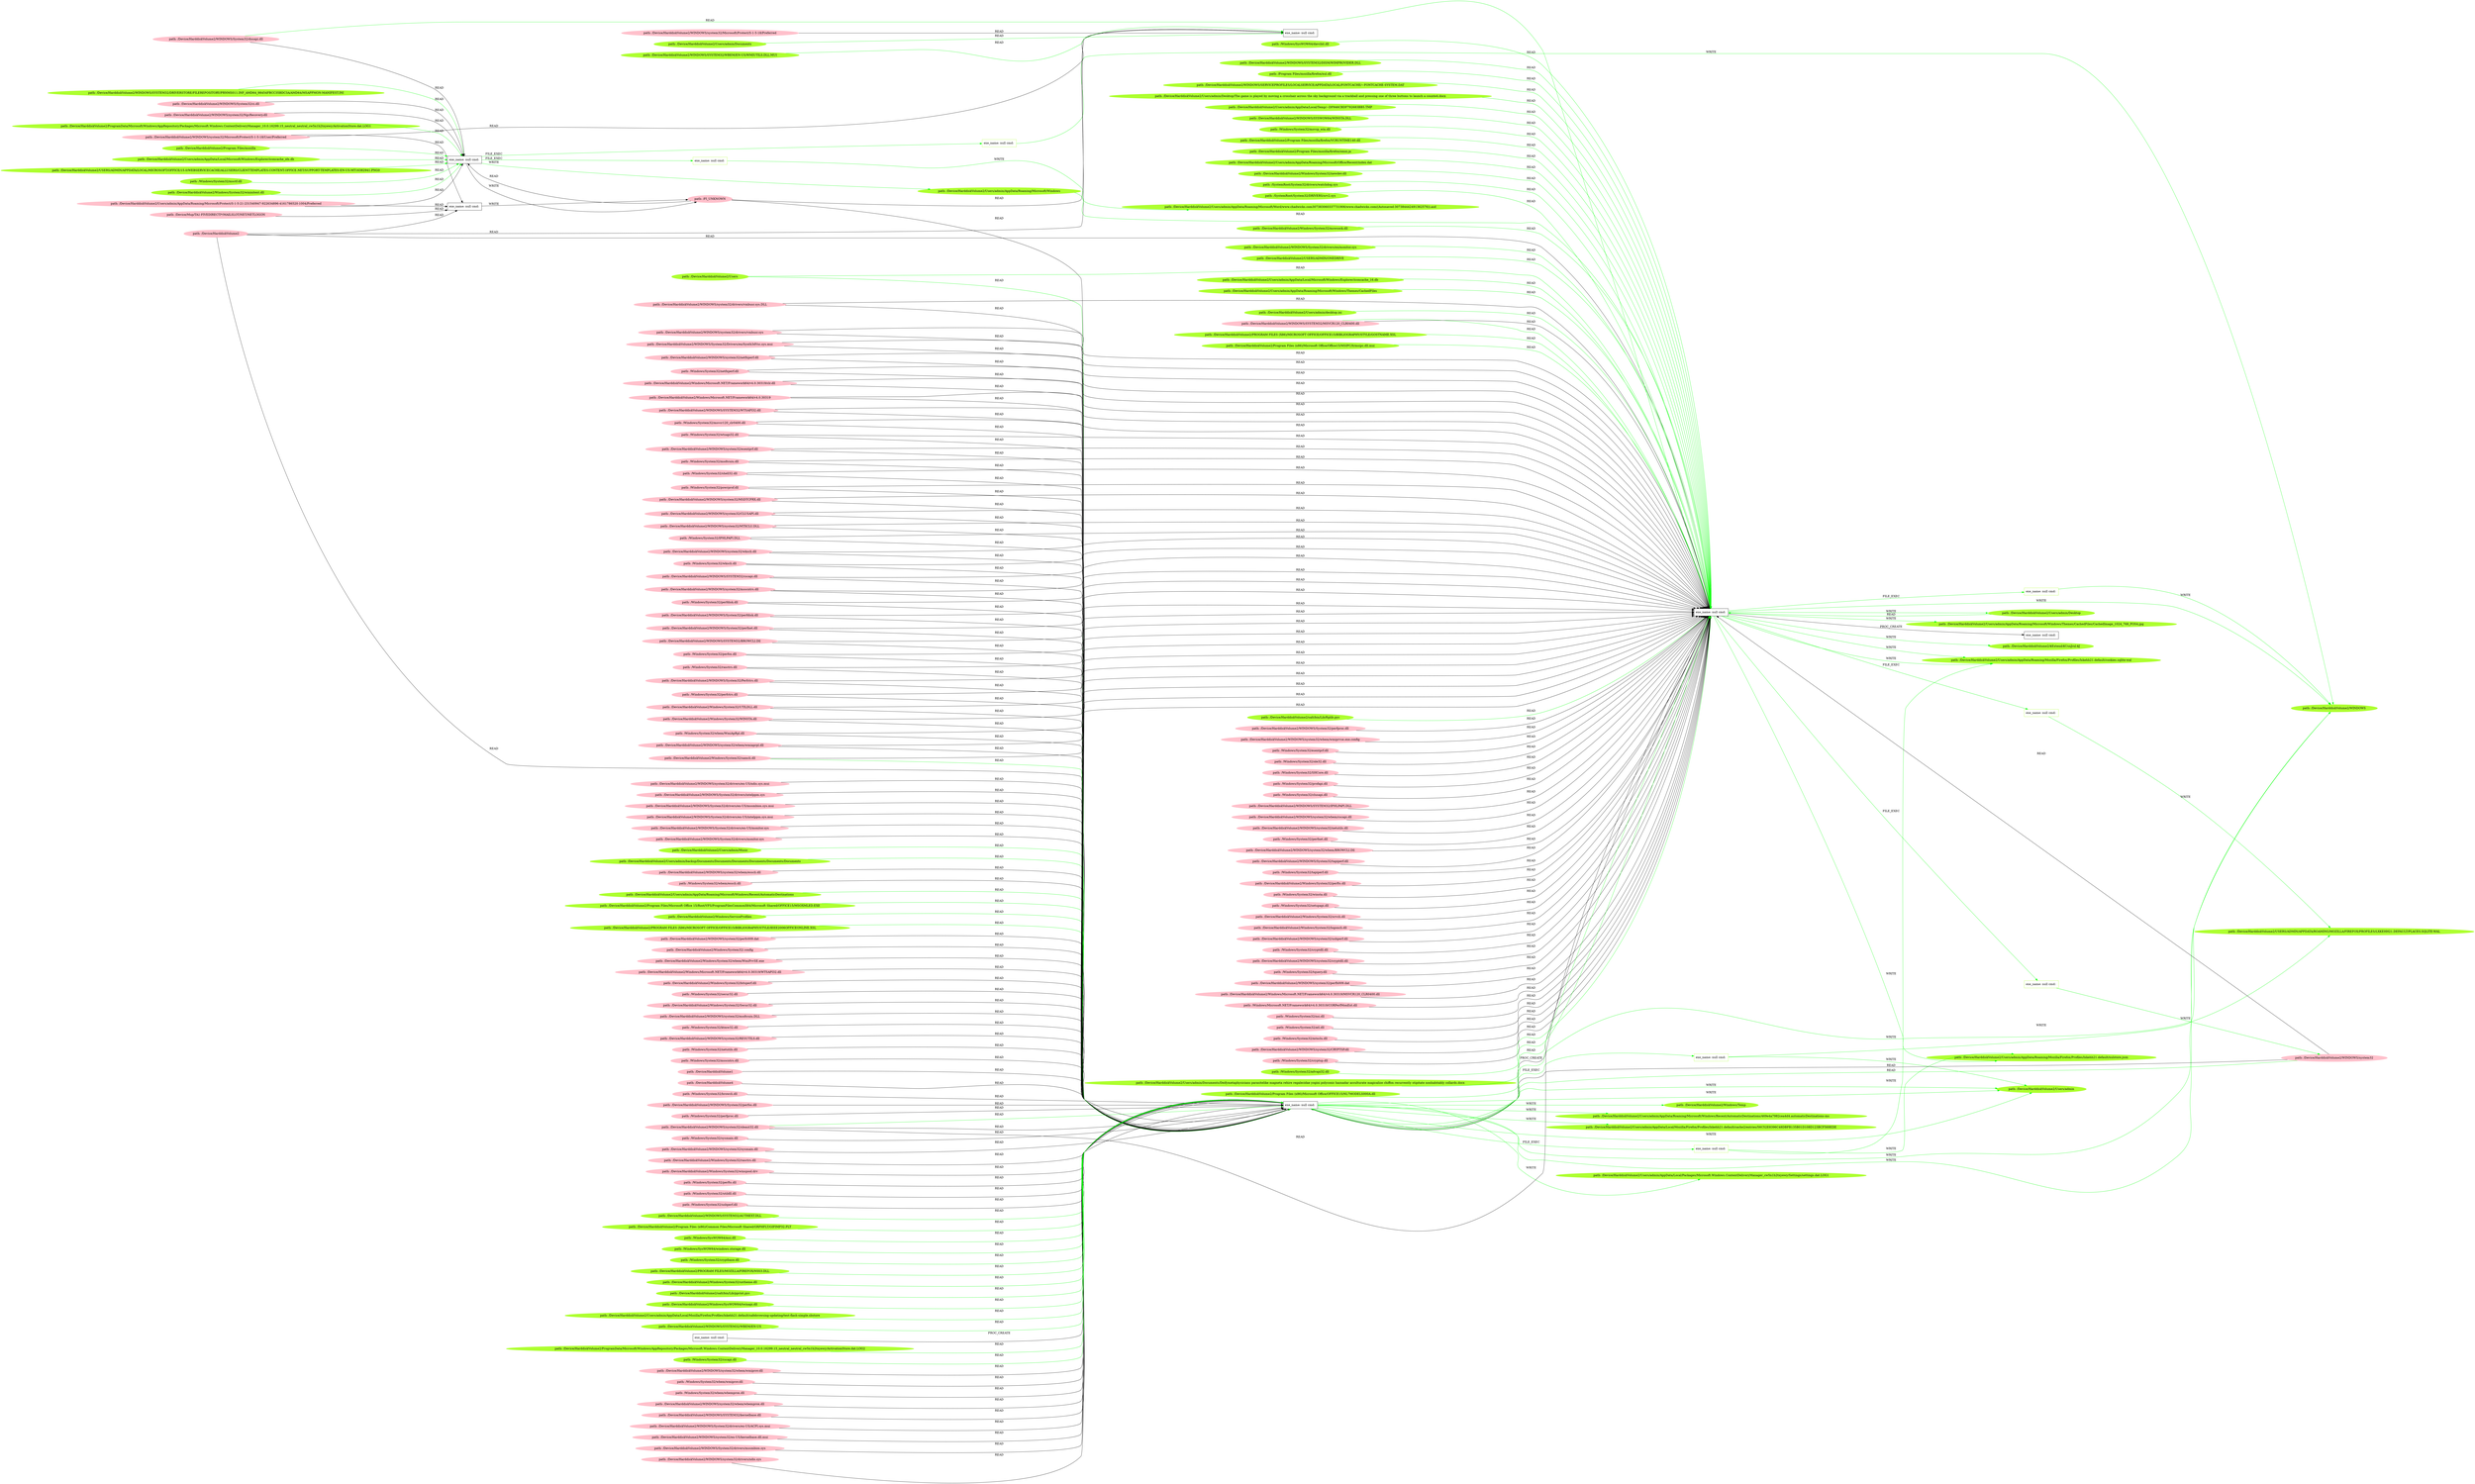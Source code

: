 digraph {
	rankdir=LR
	146 [label="exe_name: null cmd: " color=black shape=box style=solid]
	357 [label="exe_name: null cmd: " color=greenyellow shape=box style=solid]
	146 -> 357 [label=FILE_EXEC color=green]
	146 [label="exe_name: null cmd: " color=black shape=box style=solid]
	365 [label="exe_name: null cmd: " color=greenyellow shape=box style=solid]
	146 -> 365 [label=FILE_EXEC color=green]
	33 [label="exe_name: null cmd: " color=black shape=box style=solid]
	380 [label="exe_name: null cmd: " color=greenyellow shape=box style=solid]
	33 -> 380 [label=FILE_EXEC color=green]
	33 [label="exe_name: null cmd: " color=black shape=box style=solid]
	402 [label="exe_name: null cmd: " color=greenyellow shape=box style=solid]
	33 -> 402 [label=FILE_EXEC color=green]
	0 [label="exe_name: null cmd: " color=black shape=box style=solid]
	425 [label="exe_name: null cmd: " color=greenyellow shape=box style=solid]
	0 -> 425 [label=FILE_EXEC color=green]
	0 [label="exe_name: null cmd: " color=black shape=box style=solid]
	443 [label="exe_name: null cmd: " color=greenyellow shape=box style=solid]
	0 -> 443 [label=FILE_EXEC color=green]
	0 [label="exe_name: null cmd: " color=black shape=box style=solid]
	448 [label="exe_name: null cmd: " color=greenyellow shape=box style=solid]
	0 -> 448 [label=FILE_EXEC color=green]
	203 [label="path: /Device/HarddiskVolume2" color=pink shape=oval style=filled]
	143 [label="exe_name: null cmd: " color=black shape=box style=solid]
	203 -> 143 [label=READ color=black]
	284 [label="path: /Device/HarddiskVolume2/WINDOWS/system32/Microsoft/Protect/S-1-5-18/User/Preferred" color=pink shape=oval style=filled]
	143 [label="exe_name: null cmd: " color=black shape=box style=solid]
	284 -> 143 [label=READ color=black]
	385 [label="path: /Device/HarddiskVolume2/WINDOWS/SYSTEM32/WBEM/EN-US" color=greenyellow shape=oval style=filled]
	33 [label="exe_name: null cmd: " color=black shape=box style=solid]
	385 -> 33 [label=READ color=green]
	33 [label="exe_name: null cmd: " color=black shape=box style=solid]
	390 [label="path: /Device/HarddiskVolume2/Users/admin/AppData/Local/Packages/Microsoft.Windows.ContentDeliveryManager_cw5n1h2txyewy/Settings/settings.dat.LOG1" color=greenyellow shape=oval style=filled]
	33 -> 390 [label=WRITE color=green]
	11 [label="exe_name: null cmd: " color=black shape=box style=solid]
	33 [label="exe_name: null cmd: " color=black shape=box style=solid]
	11 -> 33 [label=PROC_CREATE color=black]
	399 [label="path: /Device/HarddiskVolume2/ProgramData/Microsoft/Windows/AppRepository/Packages/Microsoft.Windows.ContentDeliveryManager_10.0.16299.15_neutral_neutral_cw5n1h2txyewy/ActivationStore.dat.LOG2" color=greenyellow shape=oval style=filled]
	33 [label="exe_name: null cmd: " color=black shape=box style=solid]
	399 -> 33 [label=READ color=green]
	378 [label="path: /Windows/System32/cscapi.dll" color=greenyellow shape=oval style=filled]
	33 [label="exe_name: null cmd: " color=black shape=box style=solid]
	378 -> 33 [label=READ color=green]
	138 [label="path: /Device/HarddiskVolume2/WINDOWS/system32/wbem/wmiprov.dll" color=pink shape=oval style=filled]
	33 [label="exe_name: null cmd: " color=black shape=box style=solid]
	138 -> 33 [label=READ color=black]
	28 [label="path: /Windows/System32/wbem/wmiprov.dll" color=pink shape=oval style=filled]
	33 [label="exe_name: null cmd: " color=black shape=box style=solid]
	28 -> 33 [label=READ color=black]
	88 [label="path: /Windows/System32/wbem/wbemprox.dll" color=pink shape=oval style=filled]
	33 [label="exe_name: null cmd: " color=black shape=box style=solid]
	88 -> 33 [label=READ color=black]
	62 [label="path: /Device/HarddiskVolume2/WINDOWS/system32/wbem/wbemprox.dll" color=pink shape=oval style=filled]
	33 [label="exe_name: null cmd: " color=black shape=box style=solid]
	62 -> 33 [label=READ color=black]
	350 [label="path: /Device/HarddiskVolume2/WINDOWS/SYSTEM32/kernelbase.dll" color=pink shape=oval style=filled]
	33 [label="exe_name: null cmd: " color=black shape=box style=solid]
	350 -> 33 [label=READ color=black]
	96 [label="path: /Device/HarddiskVolume2/WINDOWS/System32/drivers/en-US/ACPI.sys.mui" color=pink shape=oval style=filled]
	33 [label="exe_name: null cmd: " color=black shape=box style=solid]
	96 -> 33 [label=READ color=black]
	29 [label="path: /Device/HarddiskVolume2/WINDOWS/system32/en-US/kernelbase.dll.mui" color=pink shape=oval style=filled]
	33 [label="exe_name: null cmd: " color=black shape=box style=solid]
	29 -> 33 [label=READ color=black]
	99 [label="path: /Device/HarddiskVolume2/WINDOWS/System32/drivers/mssmbios.sys" color=pink shape=oval style=filled]
	33 [label="exe_name: null cmd: " color=black shape=box style=solid]
	99 -> 33 [label=READ color=black]
	14 [label="path: /Device/HarddiskVolume2/WINDOWS/system32/drivers/ndis.sys" color=pink shape=oval style=filled]
	33 [label="exe_name: null cmd: " color=black shape=box style=solid]
	14 -> 33 [label=READ color=black]
	100 [label="path: /Device/HarddiskVolume2/WINDOWS/system32/drivers/en-US/ndis.sys.mui" color=pink shape=oval style=filled]
	33 [label="exe_name: null cmd: " color=black shape=box style=solid]
	100 -> 33 [label=READ color=black]
	94 [label="path: /Device/HarddiskVolume2/WINDOWS/System32/drivers/intelppm.sys" color=pink shape=oval style=filled]
	33 [label="exe_name: null cmd: " color=black shape=box style=solid]
	94 -> 33 [label=READ color=black]
	53 [label="path: /Device/HarddiskVolume2/WINDOWS/System32/drivers/en-US/mssmbios.sys.mui" color=pink shape=oval style=filled]
	33 [label="exe_name: null cmd: " color=black shape=box style=solid]
	53 -> 33 [label=READ color=black]
	70 [label="path: /Device/HarddiskVolume2/WINDOWS/System32/drivers/en-US/intelppm.sys.mui" color=pink shape=oval style=filled]
	33 [label="exe_name: null cmd: " color=black shape=box style=solid]
	70 -> 33 [label=READ color=black]
	32 [label="path: /Device/HarddiskVolume2/WINDOWS/System32/drivers/en-US/monitor.sys" color=pink shape=oval style=filled]
	33 [label="exe_name: null cmd: " color=black shape=box style=solid]
	32 -> 33 [label=READ color=black]
	66 [label="path: /Device/HarddiskVolume2/WINDOWS/System32/drivers/monitor.sys" color=pink shape=oval style=filled]
	33 [label="exe_name: null cmd: " color=black shape=box style=solid]
	66 -> 33 [label=READ color=black]
	418 [label="path: /Device/HarddiskVolume2/WINDOWS/System32/drivers/en/monitor.sys" color=greenyellow shape=oval style=filled]
	0 [label="exe_name: null cmd: " color=black shape=box style=solid]
	418 -> 0 [label=READ color=green]
	421 [label="path: /Device/HarddiskVolume2/Users/admin/Desktop" color=greenyellow shape=oval style=filled]
	0 [label="exe_name: null cmd: " color=black shape=box style=solid]
	421 -> 0 [label=READ color=green]
	398 [label="path: /Device/HarddiskVolume2/Users/admin/Music" color=greenyellow shape=oval style=filled]
	33 [label="exe_name: null cmd: " color=black shape=box style=solid]
	398 -> 33 [label=READ color=green]
	376 [label="path: /Device/HarddiskVolume2/Users/admin/backup/Documents/Documents/Documents/Documents/Documents/Documents" color=greenyellow shape=oval style=filled]
	33 [label="exe_name: null cmd: " color=black shape=box style=solid]
	376 -> 33 [label=READ color=green]
	284 [label="path: /Device/HarddiskVolume2/WINDOWS/system32/Microsoft/Protect/S-1-5-18/User/Preferred" color=pink shape=oval style=filled]
	8 [label="exe_name: null cmd: " color=black shape=box style=solid]
	284 -> 8 [label=READ color=black]
	52 [label="path: /Device/HarddiskVolume2/WINDOWS/system32/Microsoft/Protect/S-1-5-18/Preferred" color=pink shape=oval style=filled]
	8 [label="exe_name: null cmd: " color=black shape=box style=solid]
	52 -> 8 [label=READ color=black]
	142 [label="path: /Device/HarddiskVolume2/WINDOWS/system32/wbem/esscli.dll" color=pink shape=oval style=filled]
	33 [label="exe_name: null cmd: " color=black shape=box style=solid]
	142 -> 33 [label=READ color=black]
	123 [label="path: /Windows/System32/wbem/esscli.dll" color=pink shape=oval style=filled]
	33 [label="exe_name: null cmd: " color=black shape=box style=solid]
	123 -> 33 [label=READ color=black]
	298 [label="path: /Device/HarddiskVolume2/Users/admin/AppData/Roaming/Microsoft/Protect/S-1-5-21-231540947-922634896-4161786520-1004/Preferred" color=pink shape=oval style=filled]
	146 [label="exe_name: null cmd: " color=black shape=box style=solid]
	298 -> 146 [label=READ color=black]
	427 [label="path: /Device/HarddiskVolume2/USERS/ADMIN/ONEDRIVE" color=greenyellow shape=oval style=filled]
	0 [label="exe_name: null cmd: " color=black shape=box style=solid]
	427 -> 0 [label=READ color=green]
	367 [label="path: /Device/HarddiskVolume2/WINDOWS/SYSTEM32/DRIVERSTORE/FILEREPOSITORY/PRNMS011.INF_AMD64_98454FBCC35BDC3A/AMD64/MSAPPMON-MANIFEST.INI" color=greenyellow shape=oval style=filled]
	146 [label="exe_name: null cmd: " color=black shape=box style=solid]
	367 -> 146 [label=READ color=green]
	77 [label="path: /Device/HarddiskVolume2/WINDOWS/System32/ci.dll" color=pink shape=oval style=filled]
	146 [label="exe_name: null cmd: " color=black shape=box style=solid]
	77 -> 146 [label=READ color=black]
	164 [label="path: /Device/HarddiskVolume2/WINDOWS/System32/dnsapi.dll" color=pink shape=oval style=filled]
	146 [label="exe_name: null cmd: " color=black shape=box style=solid]
	164 -> 146 [label=READ color=black]
	81 [label="path: /Device/HarddiskVolume2/WINDOWS/system32/NgcRecovery.dll" color=pink shape=oval style=filled]
	146 [label="exe_name: null cmd: " color=black shape=box style=solid]
	81 -> 146 [label=READ color=black]
	368 [label="path: /Device/HarddiskVolume2/Users/admin/Documents" color=greenyellow shape=oval style=filled]
	8 [label="exe_name: null cmd: " color=black shape=box style=solid]
	368 -> 8 [label=READ color=green]
	146 [label="exe_name: null cmd: " color=black shape=box style=solid]
	325 [label="path: /FI_UNKNOWN" color=pink shape=oval style=filled]
	146 -> 325 [label=WRITE color=black]
	446 [label="path: /Device/HarddiskVolume2/Users/admin/AppData/Local/Microsoft/Windows/Explorer/iconcache_16.db" color=greenyellow shape=oval style=filled]
	0 [label="exe_name: null cmd: " color=black shape=box style=solid]
	446 -> 0 [label=READ color=green]
	325 [label="path: /FI_UNKNOWN" color=pink shape=oval style=filled]
	146 [label="exe_name: null cmd: " color=black shape=box style=solid]
	325 -> 146 [label=READ color=black]
	420 [label="path: /Device/HarddiskVolume2/Users/admin/AppData/Roaming/Microsoft/Windows/Themes/CachedFiles" color=greenyellow shape=oval style=filled]
	0 [label="exe_name: null cmd: " color=black shape=box style=solid]
	420 -> 0 [label=READ color=green]
	356 [label="path: /Device/HarddiskVolume2/ProgramData/Microsoft/Windows/AppRepository/Packages/Microsoft.Windows.ContentDeliveryManager_10.0.16299.15_neutral_neutral_cw5n1h2txyewy/ActivationStore.dat.LOG1" color=greenyellow shape=oval style=filled]
	146 [label="exe_name: null cmd: " color=black shape=box style=solid]
	356 -> 146 [label=READ color=green]
	362 [label="path: /Device/HarddiskVolume2/Program Files/mozilla" color=greenyellow shape=oval style=filled]
	146 [label="exe_name: null cmd: " color=black shape=box style=solid]
	362 -> 146 [label=READ color=green]
	373 [label="path: /Device/HarddiskVolume2/Users" color=greenyellow shape=oval style=filled]
	33 [label="exe_name: null cmd: " color=black shape=box style=solid]
	373 -> 33 [label=READ color=green]
	394 [label="path: /Device/HarddiskVolume2/Users/admin/AppData/Roaming/Microsoft/Windows/Recent/AutomaticDestinations" color=greenyellow shape=oval style=filled]
	33 [label="exe_name: null cmd: " color=black shape=box style=solid]
	394 -> 33 [label=READ color=green]
	0 [label="exe_name: null cmd: " color=black shape=box style=solid]
	452 [label="path: /Device/HarddiskVolume2/Users/admin/AppData/Roaming/Microsoft/Windows/Themes/CachedFiles/CachedImage_1024_768_POS4.jpg" color=greenyellow shape=oval style=filled]
	0 -> 452 [label=WRITE color=green]
	203 [label="path: /Device/HarddiskVolume2" color=pink shape=oval style=filled]
	8 [label="exe_name: null cmd: " color=black shape=box style=solid]
	203 -> 8 [label=READ color=black]
	298 [label="path: /Device/HarddiskVolume2/Users/admin/AppData/Roaming/Microsoft/Protect/S-1-5-21-231540947-922634896-4161786520-1004/Preferred" color=pink shape=oval style=filled]
	143 [label="exe_name: null cmd: " color=black shape=box style=solid]
	298 -> 143 [label=READ color=black]
	369 [label="path: /Device/HarddiskVolume2/WINDOWS/SYSTEM32/WBEM/EN-US/WMIUTILS.DLL.MUI" color=greenyellow shape=oval style=filled]
	8 [label="exe_name: null cmd: " color=black shape=box style=solid]
	369 -> 8 [label=READ color=green]
	359 [label="path: /Device/HarddiskVolume2/Users/admin/AppData/Roaming/Microsoft/Windows" color=greenyellow shape=oval style=filled]
	0 [label="exe_name: null cmd: " color=black shape=box style=solid]
	359 -> 0 [label=READ color=green]
	364 [label="path: /Device/HarddiskVolume2/Users/admin/AppData/Local/Microsoft/Windows/Explorer/iconcache_idx.db" color=greenyellow shape=oval style=filled]
	146 [label="exe_name: null cmd: " color=black shape=box style=solid]
	364 -> 146 [label=READ color=green]
	325 [label="path: /FI_UNKNOWN" color=pink shape=oval style=filled]
	8 [label="exe_name: null cmd: " color=black shape=box style=solid]
	325 -> 8 [label=READ color=black]
	374 [label="path: /Device/HarddiskVolume2/Program Files/Microsoft Office 15/Root/VFS/ProgramFilesCommonX64/Microsoft Shared/OFFICE15/MSOXMLED.EXE" color=greenyellow shape=oval style=filled]
	33 [label="exe_name: null cmd: " color=black shape=box style=solid]
	374 -> 33 [label=READ color=green]
	445 [label="path: /Device/HarddiskVolume2/Users/admin/desktop.ini" color=greenyellow shape=oval style=filled]
	0 [label="exe_name: null cmd: " color=black shape=box style=solid]
	445 -> 0 [label=READ color=green]
	164 [label="path: /Device/HarddiskVolume2/WINDOWS/System32/dnsapi.dll" color=pink shape=oval style=filled]
	0 [label="exe_name: null cmd: " color=black shape=box style=solid]
	164 -> 0 [label=READ color=green]
	348 [label="path: /Device/HarddiskVolume2/WINDOWS/SYSTEM32/MSVCR120_CLR0400.dll" color=pink shape=oval style=filled]
	0 [label="exe_name: null cmd: " color=black shape=box style=solid]
	348 -> 0 [label=READ color=green]
	373 [label="path: /Device/HarddiskVolume2/Users" color=greenyellow shape=oval style=filled]
	0 [label="exe_name: null cmd: " color=black shape=box style=solid]
	373 -> 0 [label=READ color=green]
	397 [label="path: /Device/HarddiskVolume2/Windows/ServiceProfiles" color=greenyellow shape=oval style=filled]
	33 [label="exe_name: null cmd: " color=black shape=box style=solid]
	397 -> 33 [label=READ color=green]
	372 [label="path: /Device/HarddiskVolume2/PROGRAM FILES (X86)/MICROSOFT OFFICE/OFFICE15/BIBLIOGRAPHY/STYLE/IEEE2006OFFICEONLINE.XSL" color=greenyellow shape=oval style=filled]
	33 [label="exe_name: null cmd: " color=black shape=box style=solid]
	372 -> 33 [label=READ color=green]
	422 [label="path: /Device/HarddiskVolume2/PROGRAM FILES (X86)/MICROSOFT OFFICE/OFFICE15/BIBLIOGRAPHY/STYLE/GOSTNAME.XSL" color=greenyellow shape=oval style=filled]
	0 [label="exe_name: null cmd: " color=black shape=box style=solid]
	422 -> 0 [label=READ color=green]
	360 [label="path: /Device/HarddiskVolume2/USERS/ADMIN/APPDATA/LOCAL/MICROSOFT/OFFICE/15.0/WEBSERVICECACHE/ALLUSERS/CLIENTTEMPLATES.CONTENT.OFFICE.NET/SUPPORT-TEMPLATES-EN-US-MT16382941.PNG0" color=greenyellow shape=oval style=filled]
	146 [label="exe_name: null cmd: " color=black shape=box style=solid]
	360 -> 146 [label=READ color=green]
	143 [label="exe_name: null cmd: " color=black shape=box style=solid]
	325 [label="path: /FI_UNKNOWN" color=pink shape=oval style=filled]
	143 -> 325 [label=WRITE color=black]
	292 [label="path: /Device/Mup/TA1-FIVEDIRECTI*/MAILSLOT/NET/NETLOGON" color=pink shape=oval style=filled]
	143 [label="exe_name: null cmd: " color=black shape=box style=solid]
	292 -> 143 [label=READ color=black]
	417 [label="path: /Device/HarddiskVolume2/Program Files (x86)/Microsoft Office/Office15/MSIPC/lt/msipc.dll.mui" color=greenyellow shape=oval style=filled]
	0 [label="exe_name: null cmd: " color=black shape=box style=solid]
	417 -> 0 [label=READ color=green]
	258 [label="path: /Device/HarddiskVolume2/WINDOWS/system32/drivers/vmbusr.sys.DLL" color=pink shape=oval style=filled]
	33 [label="exe_name: null cmd: " color=black shape=box style=solid]
	258 -> 33 [label=READ color=black]
	280 [label="path: /Device/HarddiskVolume2/WINDOWS/system32/drivers/vmbusr.sys" color=pink shape=oval style=filled]
	33 [label="exe_name: null cmd: " color=black shape=box style=solid]
	280 -> 33 [label=READ color=black]
	256 [label="path: /Device/HarddiskVolume2/WINDOWS/system32" color=pink shape=oval style=filled]
	33 [label="exe_name: null cmd: " color=black shape=box style=solid]
	256 -> 33 [label=READ color=black]
	248 [label="path: /Device/HarddiskVolume2/WINDOWS/system32/perfc009.dat" color=pink shape=oval style=filled]
	33 [label="exe_name: null cmd: " color=black shape=box style=solid]
	248 -> 33 [label=READ color=black]
	316 [label="path: /Device/HarddiskVolume2/WINDOWS/System32/Drivers/en/Synth3dVsc.sys.mui" color=pink shape=oval style=filled]
	33 [label="exe_name: null cmd: " color=black shape=box style=solid]
	316 -> 33 [label=READ color=black]
	226 [label="path: /Device/HarddiskVolume2/WINDOWS/system32/netfxperf.dll" color=pink shape=oval style=filled]
	33 [label="exe_name: null cmd: " color=black shape=box style=solid]
	226 -> 33 [label=READ color=black]
	318 [label="path: /Device/HarddiskVolume2/Windows/System32/.config" color=pink shape=oval style=filled]
	33 [label="exe_name: null cmd: " color=black shape=box style=solid]
	318 -> 33 [label=READ color=black]
	351 [label="path: /Windows/System32/netfxperf.dll" color=pink shape=oval style=filled]
	33 [label="exe_name: null cmd: " color=black shape=box style=solid]
	351 -> 33 [label=READ color=black]
	314 [label="path: /Device/HarddiskVolume2/Windows/Microsoft.NET/Framework64/v4.0.30319/clr.dll" color=pink shape=oval style=filled]
	33 [label="exe_name: null cmd: " color=black shape=box style=solid]
	314 -> 33 [label=READ color=black]
	172 [label="path: /Device/HarddiskVolume2/Windows/System32/wbem/WmiPrvSE.exe" color=pink shape=oval style=filled]
	33 [label="exe_name: null cmd: " color=black shape=box style=solid]
	172 -> 33 [label=READ color=black]
	208 [label="path: /Device/HarddiskVolume2/Windows/Microsoft.NET/Framework64/v4.0.30319" color=pink shape=oval style=filled]
	33 [label="exe_name: null cmd: " color=black shape=box style=solid]
	208 -> 33 [label=READ color=black]
	214 [label="path: /Device/HarddiskVolume2/WINDOWS/SYSTEM32/WTSAPI32.dll" color=pink shape=oval style=filled]
	33 [label="exe_name: null cmd: " color=black shape=box style=solid]
	214 -> 33 [label=READ color=black]
	263 [label="path: /Device/HarddiskVolume2/Windows/Microsoft.NET/Framework64/v4.0.30319/WTSAPI32.dll" color=pink shape=oval style=filled]
	33 [label="exe_name: null cmd: " color=black shape=box style=solid]
	263 -> 33 [label=READ color=black]
	287 [label="path: /Windows/System32/msvcr120_clr0400.dll" color=pink shape=oval style=filled]
	33 [label="exe_name: null cmd: " color=black shape=box style=solid]
	287 -> 33 [label=READ color=black]
	333 [label="path: /Windows/System32/wtsapi32.dll" color=pink shape=oval style=filled]
	33 [label="exe_name: null cmd: " color=black shape=box style=solid]
	333 -> 33 [label=READ color=black]
	289 [label="path: /Device/HarddiskVolume2/Windows/System32/bitsperf.dll" color=pink shape=oval style=filled]
	33 [label="exe_name: null cmd: " color=black shape=box style=solid]
	289 -> 33 [label=READ color=black]
	310 [label="path: /Device/HarddiskVolume2/WINDOWS/system32/esentprf.dll" color=pink shape=oval style=filled]
	33 [label="exe_name: null cmd: " color=black shape=box style=solid]
	310 -> 33 [label=READ color=black]
	243 [label="path: /Windows/System32/secur32.dll" color=pink shape=oval style=filled]
	33 [label="exe_name: null cmd: " color=black shape=box style=solid]
	243 -> 33 [label=READ color=black]
	253 [label="path: /Device/HarddiskVolume2/Windows/System32/Secur32.dll" color=pink shape=oval style=filled]
	33 [label="exe_name: null cmd: " color=black shape=box style=solid]
	253 -> 33 [label=READ color=black]
	175 [label="path: /Device/HarddiskVolume2/WINDOWS/system32/msdtcuiu.DLL" color=pink shape=oval style=filled]
	33 [label="exe_name: null cmd: " color=black shape=box style=solid]
	175 -> 33 [label=READ color=black]
	272 [label="path: /Windows/System32/msdtcuiu.dll" color=pink shape=oval style=filled]
	33 [label="exe_name: null cmd: " color=black shape=box style=solid]
	272 -> 33 [label=READ color=black]
	306 [label="path: /Windows/System32/shell32.dll" color=pink shape=oval style=filled]
	33 [label="exe_name: null cmd: " color=black shape=box style=solid]
	306 -> 33 [label=READ color=black]
	218 [label="path: /Windows/System32/powrprof.dll" color=pink shape=oval style=filled]
	33 [label="exe_name: null cmd: " color=black shape=box style=solid]
	218 -> 33 [label=READ color=black]
	220 [label="path: /Device/HarddiskVolume2/WINDOWS/system32/MSDTCPRX.dll" color=pink shape=oval style=filled]
	33 [label="exe_name: null cmd: " color=black shape=box style=solid]
	220 -> 33 [label=READ color=black]
	312 [label="path: /Device/HarddiskVolume2/WINDOWS/system32/CLUSAPI.dll" color=pink shape=oval style=filled]
	33 [label="exe_name: null cmd: " color=black shape=box style=solid]
	312 -> 33 [label=READ color=black]
	343 [label="path: /Device/HarddiskVolume2/WINDOWS/system32/MTXCLU.DLL" color=pink shape=oval style=filled]
	33 [label="exe_name: null cmd: " color=black shape=box style=solid]
	343 -> 33 [label=READ color=black]
	6 [label="path: /Windows/System32/ktmw32.dll" color=pink shape=oval style=filled]
	33 [label="exe_name: null cmd: " color=black shape=box style=solid]
	6 -> 33 [label=READ color=black]
	279 [label="path: /Device/HarddiskVolume2/WINDOWS/system32/RESUTILS.dll" color=pink shape=oval style=filled]
	33 [label="exe_name: null cmd: " color=black shape=box style=solid]
	279 -> 33 [label=READ color=black]
	173 [label="path: /Windows/System32/IPHLPAPI.DLL" color=pink shape=oval style=filled]
	33 [label="exe_name: null cmd: " color=black shape=box style=solid]
	173 -> 33 [label=READ color=black]
	177 [label="path: /Device/HarddiskVolume2/WINDOWS/system32/oleaut32.dll" color=pink shape=oval style=filled]
	33 [label="exe_name: null cmd: " color=black shape=box style=solid]
	177 -> 33 [label=READ color=black]
	154 [label="path: /Device/HarddiskVolume2/WINDOWS/system32/wkscli.dll" color=pink shape=oval style=filled]
	33 [label="exe_name: null cmd: " color=black shape=box style=solid]
	154 -> 33 [label=READ color=black]
	166 [label="path: /Windows/System32/wkscli.dll" color=pink shape=oval style=filled]
	33 [label="exe_name: null cmd: " color=black shape=box style=solid]
	166 -> 33 [label=READ color=black]
	212 [label="path: /Device/HarddiskVolume2/WINDOWS/SYSTEM32/cscapi.dll" color=pink shape=oval style=filled]
	33 [label="exe_name: null cmd: " color=black shape=box style=solid]
	212 -> 33 [label=READ color=black]
	346 [label="path: /Windows/System32/netutils.dll" color=pink shape=oval style=filled]
	33 [label="exe_name: null cmd: " color=black shape=box style=solid]
	346 -> 33 [label=READ color=black]
	193 [label="path: /Device/HarddiskVolume2/WINDOWS/system32/msscntrs.dll" color=pink shape=oval style=filled]
	33 [label="exe_name: null cmd: " color=black shape=box style=solid]
	193 -> 33 [label=READ color=black]
	224 [label="path: /Windows/System32/msscntrs.dll" color=pink shape=oval style=filled]
	33 [label="exe_name: null cmd: " color=black shape=box style=solid]
	224 -> 33 [label=READ color=black]
	228 [label="path: /Windows/System32/perfdisk.dll" color=pink shape=oval style=filled]
	33 [label="exe_name: null cmd: " color=black shape=box style=solid]
	228 -> 33 [label=READ color=black]
	260 [label="path: /Device/HarddiskVolume2/WINDOWS/System32/perfdisk.dll" color=pink shape=oval style=filled]
	33 [label="exe_name: null cmd: " color=black shape=box style=solid]
	260 -> 33 [label=READ color=black]
	268 [label="path: /Device/HarddiskVolume1" color=pink shape=oval style=filled]
	33 [label="exe_name: null cmd: " color=black shape=box style=solid]
	268 -> 33 [label=READ color=black]
	203 [label="path: /Device/HarddiskVolume2" color=pink shape=oval style=filled]
	33 [label="exe_name: null cmd: " color=black shape=box style=solid]
	203 -> 33 [label=READ color=black]
	222 [label="path: /Device/HarddiskVolume4" color=pink shape=oval style=filled]
	33 [label="exe_name: null cmd: " color=black shape=box style=solid]
	222 -> 33 [label=READ color=black]
	236 [label="path: /Device/HarddiskVolume2/WINDOWS/System32/perfnet.dll" color=pink shape=oval style=filled]
	33 [label="exe_name: null cmd: " color=black shape=box style=solid]
	236 -> 33 [label=READ color=black]
	183 [label="path: /Device/HarddiskVolume2/WINDOWS/SYSTEM32/BROWCLI.Dll" color=pink shape=oval style=filled]
	33 [label="exe_name: null cmd: " color=black shape=box style=solid]
	183 -> 33 [label=READ color=black]
	198 [label="path: /Windows/System32/browcli.dll" color=pink shape=oval style=filled]
	33 [label="exe_name: null cmd: " color=black shape=box style=solid]
	198 -> 33 [label=READ color=black]
	325 [label="path: /FI_UNKNOWN" color=pink shape=oval style=filled]
	33 [label="exe_name: null cmd: " color=black shape=box style=solid]
	325 -> 33 [label=READ color=black]
	305 [label="path: /Device/HarddiskVolume2/WINDOWS/System32/perfos.dll" color=pink shape=oval style=filled]
	33 [label="exe_name: null cmd: " color=black shape=box style=solid]
	305 -> 33 [label=READ color=black]
	322 [label="path: /Windows/System32/perfos.dll" color=pink shape=oval style=filled]
	33 [label="exe_name: null cmd: " color=black shape=box style=solid]
	322 -> 33 [label=READ color=black]
	186 [label="path: /Windows/System32/perfproc.dll" color=pink shape=oval style=filled]
	33 [label="exe_name: null cmd: " color=black shape=box style=solid]
	186 -> 33 [label=READ color=black]
	157 [label="path: /Windows/System32/sysmain.dll" color=pink shape=oval style=filled]
	33 [label="exe_name: null cmd: " color=black shape=box style=solid]
	157 -> 33 [label=READ color=black]
	296 [label="path: /Device/HarddiskVolume2/WINDOWS/system32/sysmain.dll" color=pink shape=oval style=filled]
	33 [label="exe_name: null cmd: " color=black shape=box style=solid]
	296 -> 33 [label=READ color=black]
	266 [label="path: /Windows/System32/rasctrs.dll" color=pink shape=oval style=filled]
	33 [label="exe_name: null cmd: " color=black shape=box style=solid]
	266 -> 33 [label=READ color=black]
	321 [label="path: /Device/HarddiskVolume2/Windows/System32/rasctrs.dll" color=pink shape=oval style=filled]
	33 [label="exe_name: null cmd: " color=black shape=box style=solid]
	321 -> 33 [label=READ color=black]
	244 [label="path: /Device/HarddiskVolume2/Windows/System32/winspool.drv" color=pink shape=oval style=filled]
	33 [label="exe_name: null cmd: " color=black shape=box style=solid]
	244 -> 33 [label=READ color=black]
	162 [label="path: /Device/HarddiskVolume2/WINDOWS/System32/Perfctrs.dll" color=pink shape=oval style=filled]
	33 [label="exe_name: null cmd: " color=black shape=box style=solid]
	162 -> 33 [label=READ color=black]
	195 [label="path: /Windows/System32/perfctrs.dll" color=pink shape=oval style=filled]
	33 [label="exe_name: null cmd: " color=black shape=box style=solid]
	195 -> 33 [label=READ color=black]
	180 [label="path: /Windows/System32/perfts.dll" color=pink shape=oval style=filled]
	33 [label="exe_name: null cmd: " color=black shape=box style=solid]
	180 -> 33 [label=READ color=black]
	189 [label="path: /Windows/System32/utildll.dll" color=pink shape=oval style=filled]
	33 [label="exe_name: null cmd: " color=black shape=box style=solid]
	189 -> 33 [label=READ color=black]
	232 [label="path: /Device/HarddiskVolume2/Windows/System32/UTILDLL.dll" color=pink shape=oval style=filled]
	33 [label="exe_name: null cmd: " color=black shape=box style=solid]
	232 -> 33 [label=READ color=black]
	158 [label="path: /Device/HarddiskVolume2/Windows/System32/WINSTA.dll" color=pink shape=oval style=filled]
	33 [label="exe_name: null cmd: " color=black shape=box style=solid]
	158 -> 33 [label=READ color=black]
	230 [label="path: /Windows/System32/usbperf.dll" color=pink shape=oval style=filled]
	33 [label="exe_name: null cmd: " color=black shape=box style=solid]
	230 -> 33 [label=READ color=black]
	151 [label="path: /Windows/System32/wbem/WmiApRpl.dll" color=pink shape=oval style=filled]
	33 [label="exe_name: null cmd: " color=black shape=box style=solid]
	151 -> 33 [label=READ color=black]
	216 [label="path: /Device/HarddiskVolume2/WINDOWS/system32/wbem/wmiaprpl.dll" color=pink shape=oval style=filled]
	33 [label="exe_name: null cmd: " color=black shape=box style=solid]
	216 -> 33 [label=READ color=black]
	33 [label="exe_name: null cmd: " color=black shape=box style=solid]
	0 [label="exe_name: null cmd: " color=black shape=box style=solid]
	33 -> 0 [label=PROC_CREATE color=black]
	416 [label="path: /Device/HarddiskVolume2/salt/bin/Lib/ftplib.pyc" color=greenyellow shape=oval style=filled]
	0 [label="exe_name: null cmd: " color=black shape=box style=solid]
	416 -> 0 [label=READ color=green]
	309 [label="path: /Device/HarddiskVolume2/WINDOWS/System32/perfproc.dll" color=pink shape=oval style=filled]
	0 [label="exe_name: null cmd: " color=black shape=box style=solid]
	309 -> 0 [label=READ color=black]
	226 [label="path: /Device/HarddiskVolume2/WINDOWS/system32/netfxperf.dll" color=pink shape=oval style=filled]
	0 [label="exe_name: null cmd: " color=black shape=box style=solid]
	226 -> 0 [label=READ color=black]
	351 [label="path: /Windows/System32/netfxperf.dll" color=pink shape=oval style=filled]
	0 [label="exe_name: null cmd: " color=black shape=box style=solid]
	351 -> 0 [label=READ color=black]
	314 [label="path: /Device/HarddiskVolume2/Windows/Microsoft.NET/Framework64/v4.0.30319/clr.dll" color=pink shape=oval style=filled]
	0 [label="exe_name: null cmd: " color=black shape=box style=solid]
	314 -> 0 [label=READ color=black]
	341 [label="path: /Device/HarddiskVolume2/WINDOWS/system32/wbem/wmiprvse.exe.config" color=pink shape=oval style=filled]
	0 [label="exe_name: null cmd: " color=black shape=box style=solid]
	341 -> 0 [label=READ color=black]
	208 [label="path: /Device/HarddiskVolume2/Windows/Microsoft.NET/Framework64/v4.0.30319" color=pink shape=oval style=filled]
	0 [label="exe_name: null cmd: " color=black shape=box style=solid]
	208 -> 0 [label=READ color=black]
	303 [label="path: /Windows/System32/esentprf.dll" color=pink shape=oval style=filled]
	0 [label="exe_name: null cmd: " color=black shape=box style=solid]
	303 -> 0 [label=READ color=black]
	310 [label="path: /Device/HarddiskVolume2/WINDOWS/system32/esentprf.dll" color=pink shape=oval style=filled]
	0 [label="exe_name: null cmd: " color=black shape=box style=solid]
	310 -> 0 [label=READ color=black]
	272 [label="path: /Windows/System32/msdtcuiu.dll" color=pink shape=oval style=filled]
	0 [label="exe_name: null cmd: " color=black shape=box style=solid]
	272 -> 0 [label=READ color=black]
	169 [label="path: /Windows/System32/ole32.dll" color=pink shape=oval style=filled]
	0 [label="exe_name: null cmd: " color=black shape=box style=solid]
	169 -> 0 [label=READ color=black]
	306 [label="path: /Windows/System32/shell32.dll" color=pink shape=oval style=filled]
	0 [label="exe_name: null cmd: " color=black shape=box style=solid]
	306 -> 0 [label=READ color=black]
	218 [label="path: /Windows/System32/powrprof.dll" color=pink shape=oval style=filled]
	0 [label="exe_name: null cmd: " color=black shape=box style=solid]
	218 -> 0 [label=READ color=black]
	339 [label="path: /Windows/System32/SHCore.dll" color=pink shape=oval style=filled]
	0 [label="exe_name: null cmd: " color=black shape=box style=solid]
	339 -> 0 [label=READ color=black]
	220 [label="path: /Device/HarddiskVolume2/WINDOWS/system32/MSDTCPRX.dll" color=pink shape=oval style=filled]
	0 [label="exe_name: null cmd: " color=black shape=box style=solid]
	220 -> 0 [label=READ color=black]
	239 [label="path: /Windows/System32/profapi.dll" color=pink shape=oval style=filled]
	0 [label="exe_name: null cmd: " color=black shape=box style=solid]
	239 -> 0 [label=READ color=black]
	188 [label="path: /Windows/System32/clusapi.dll" color=pink shape=oval style=filled]
	0 [label="exe_name: null cmd: " color=black shape=box style=solid]
	188 -> 0 [label=READ color=black]
	312 [label="path: /Device/HarddiskVolume2/WINDOWS/system32/CLUSAPI.dll" color=pink shape=oval style=filled]
	0 [label="exe_name: null cmd: " color=black shape=box style=solid]
	312 -> 0 [label=READ color=black]
	335 [label="path: /Device/HarddiskVolume2/WINDOWS/SYSTEM32/IPHLPAPI.DLL" color=pink shape=oval style=filled]
	0 [label="exe_name: null cmd: " color=black shape=box style=solid]
	335 -> 0 [label=READ color=black]
	173 [label="path: /Windows/System32/IPHLPAPI.DLL" color=pink shape=oval style=filled]
	0 [label="exe_name: null cmd: " color=black shape=box style=solid]
	173 -> 0 [label=READ color=black]
	177 [label="path: /Device/HarddiskVolume2/WINDOWS/system32/oleaut32.dll" color=pink shape=oval style=filled]
	0 [label="exe_name: null cmd: " color=black shape=box style=solid]
	177 -> 0 [label=READ color=black]
	154 [label="path: /Device/HarddiskVolume2/WINDOWS/system32/wkscli.dll" color=pink shape=oval style=filled]
	0 [label="exe_name: null cmd: " color=black shape=box style=solid]
	154 -> 0 [label=READ color=black]
	166 [label="path: /Windows/System32/wkscli.dll" color=pink shape=oval style=filled]
	0 [label="exe_name: null cmd: " color=black shape=box style=solid]
	166 -> 0 [label=READ color=black]
	212 [label="path: /Device/HarddiskVolume2/WINDOWS/SYSTEM32/cscapi.dll" color=pink shape=oval style=filled]
	0 [label="exe_name: null cmd: " color=black shape=box style=solid]
	212 -> 0 [label=READ color=black]
	274 [label="path: /Device/HarddiskVolume2/WINDOWS/system32/wbem/cscapi.dll" color=pink shape=oval style=filled]
	0 [label="exe_name: null cmd: " color=black shape=box style=solid]
	274 -> 0 [label=READ color=black]
	201 [label="path: /Device/HarddiskVolume2/WINDOWS/system32/netutils.dll" color=pink shape=oval style=filled]
	0 [label="exe_name: null cmd: " color=black shape=box style=solid]
	201 -> 0 [label=READ color=black]
	193 [label="path: /Device/HarddiskVolume2/WINDOWS/system32/msscntrs.dll" color=pink shape=oval style=filled]
	0 [label="exe_name: null cmd: " color=black shape=box style=solid]
	193 -> 0 [label=READ color=black]
	228 [label="path: /Windows/System32/perfdisk.dll" color=pink shape=oval style=filled]
	0 [label="exe_name: null cmd: " color=black shape=box style=solid]
	228 -> 0 [label=READ color=black]
	260 [label="path: /Device/HarddiskVolume2/WINDOWS/System32/perfdisk.dll" color=pink shape=oval style=filled]
	0 [label="exe_name: null cmd: " color=black shape=box style=solid]
	260 -> 0 [label=READ color=black]
	203 [label="path: /Device/HarddiskVolume2" color=pink shape=oval style=filled]
	0 [label="exe_name: null cmd: " color=black shape=box style=solid]
	203 -> 0 [label=READ color=black]
	236 [label="path: /Device/HarddiskVolume2/WINDOWS/System32/perfnet.dll" color=pink shape=oval style=filled]
	0 [label="exe_name: null cmd: " color=black shape=box style=solid]
	236 -> 0 [label=READ color=black]
	276 [label="path: /Windows/System32/perfnet.dll" color=pink shape=oval style=filled]
	0 [label="exe_name: null cmd: " color=black shape=box style=solid]
	276 -> 0 [label=READ color=black]
	183 [label="path: /Device/HarddiskVolume2/WINDOWS/SYSTEM32/BROWCLI.Dll" color=pink shape=oval style=filled]
	0 [label="exe_name: null cmd: " color=black shape=box style=solid]
	183 -> 0 [label=READ color=black]
	337 [label="path: /Device/HarddiskVolume2/WINDOWS/system32/wbem/BROWCLI.Dll" color=pink shape=oval style=filled]
	0 [label="exe_name: null cmd: " color=black shape=box style=solid]
	337 -> 0 [label=READ color=black]
	322 [label="path: /Windows/System32/perfos.dll" color=pink shape=oval style=filled]
	0 [label="exe_name: null cmd: " color=black shape=box style=solid]
	322 -> 0 [label=READ color=black]
	266 [label="path: /Windows/System32/rasctrs.dll" color=pink shape=oval style=filled]
	0 [label="exe_name: null cmd: " color=black shape=box style=solid]
	266 -> 0 [label=READ color=black]
	255 [label="path: /Device/HarddiskVolume2/WINDOWS/System32/tapiperf.dll" color=pink shape=oval style=filled]
	0 [label="exe_name: null cmd: " color=black shape=box style=solid]
	255 -> 0 [label=READ color=black]
	63 [label="path: /Windows/System32/tapiperf.dll" color=pink shape=oval style=filled]
	0 [label="exe_name: null cmd: " color=black shape=box style=solid]
	63 -> 0 [label=READ color=black]
	162 [label="path: /Device/HarddiskVolume2/WINDOWS/System32/Perfctrs.dll" color=pink shape=oval style=filled]
	0 [label="exe_name: null cmd: " color=black shape=box style=solid]
	162 -> 0 [label=READ color=black]
	195 [label="path: /Windows/System32/perfctrs.dll" color=pink shape=oval style=filled]
	0 [label="exe_name: null cmd: " color=black shape=box style=solid]
	195 -> 0 [label=READ color=black]
	158 [label="path: /Device/HarddiskVolume2/Windows/System32/WINSTA.dll" color=pink shape=oval style=filled]
	0 [label="exe_name: null cmd: " color=black shape=box style=solid]
	158 -> 0 [label=READ color=black]
	331 [label="path: /Device/HarddiskVolume2/Windows/System32/perfts.dll" color=pink shape=oval style=filled]
	0 [label="exe_name: null cmd: " color=black shape=box style=solid]
	331 -> 0 [label=READ color=black]
	24 [label="path: /Windows/System32/winsta.dll" color=pink shape=oval style=filled]
	0 [label="exe_name: null cmd: " color=black shape=box style=solid]
	24 -> 0 [label=READ color=black]
	232 [label="path: /Device/HarddiskVolume2/Windows/System32/UTILDLL.dll" color=pink shape=oval style=filled]
	0 [label="exe_name: null cmd: " color=black shape=box style=solid]
	232 -> 0 [label=READ color=black]
	265 [label="path: /Windows/System32/setupapi.dll" color=pink shape=oval style=filled]
	0 [label="exe_name: null cmd: " color=black shape=box style=solid]
	265 -> 0 [label=READ color=black]
	125 [label="path: /Device/HarddiskVolume2/Windows/System32/srvcli.dll" color=pink shape=oval style=filled]
	0 [label="exe_name: null cmd: " color=black shape=box style=solid]
	125 -> 0 [label=READ color=black]
	145 [label="path: /Device/HarddiskVolume2/Windows/System32/samcli.dll" color=pink shape=oval style=filled]
	0 [label="exe_name: null cmd: " color=black shape=box style=solid]
	145 -> 0 [label=READ color=black]
	118 [label="path: /Device/HarddiskVolume2/Windows/System32/logoncli.dll" color=pink shape=oval style=filled]
	0 [label="exe_name: null cmd: " color=black shape=box style=solid]
	118 -> 0 [label=READ color=black]
	160 [label="path: /Device/HarddiskVolume2/WINDOWS/system32/usbperf.dll" color=pink shape=oval style=filled]
	0 [label="exe_name: null cmd: " color=black shape=box style=solid]
	160 -> 0 [label=READ color=black]
	151 [label="path: /Windows/System32/wbem/WmiApRpl.dll" color=pink shape=oval style=filled]
	0 [label="exe_name: null cmd: " color=black shape=box style=solid]
	151 -> 0 [label=READ color=black]
	216 [label="path: /Device/HarddiskVolume2/WINDOWS/system32/wbem/wmiaprpl.dll" color=pink shape=oval style=filled]
	0 [label="exe_name: null cmd: " color=black shape=box style=solid]
	216 -> 0 [label=READ color=black]
	116 [label="path: /Windows/System32/cryptdll.dll" color=pink shape=oval style=filled]
	0 [label="exe_name: null cmd: " color=black shape=box style=solid]
	116 -> 0 [label=READ color=black]
	10 [label="path: /Device/HarddiskVolume2/WINDOWS/system32/cryptdll.dll" color=pink shape=oval style=filled]
	0 [label="exe_name: null cmd: " color=black shape=box style=solid]
	10 -> 0 [label=READ color=black]
	199 [label="path: /Windows/System32/tquery.dll" color=pink shape=oval style=filled]
	0 [label="exe_name: null cmd: " color=black shape=box style=solid]
	199 -> 0 [label=READ color=black]
	258 [label="path: /Device/HarddiskVolume2/WINDOWS/system32/drivers/vmbusr.sys.DLL" color=pink shape=oval style=filled]
	0 [label="exe_name: null cmd: " color=black shape=box style=solid]
	258 -> 0 [label=READ color=black]
	280 [label="path: /Device/HarddiskVolume2/WINDOWS/system32/drivers/vmbusr.sys" color=pink shape=oval style=filled]
	0 [label="exe_name: null cmd: " color=black shape=box style=solid]
	280 -> 0 [label=READ color=black]
	256 [label="path: /Device/HarddiskVolume2/WINDOWS/system32" color=pink shape=oval style=filled]
	0 [label="exe_name: null cmd: " color=black shape=box style=solid]
	256 -> 0 [label=READ color=black]
	300 [label="path: /Device/HarddiskVolume2/WINDOWS/system32/perfh009.dat" color=pink shape=oval style=filled]
	0 [label="exe_name: null cmd: " color=black shape=box style=solid]
	300 -> 0 [label=READ color=black]
	316 [label="path: /Device/HarddiskVolume2/WINDOWS/System32/Drivers/en/Synth3dVsc.sys.mui" color=pink shape=oval style=filled]
	0 [label="exe_name: null cmd: " color=black shape=box style=solid]
	316 -> 0 [label=READ color=black]
	234 [label="path: /Device/HarddiskVolume2/Windows/Microsoft.NET/Framework64/v4.0.30319/MSVCR120_CLR0400.dll" color=pink shape=oval style=filled]
	0 [label="exe_name: null cmd: " color=black shape=box style=solid]
	234 -> 0 [label=READ color=black]
	282 [label="path: /Windows/Microsoft.NET/Framework64/v4.0.30319/CORPerfMonExt.dll" color=pink shape=oval style=filled]
	0 [label="exe_name: null cmd: " color=black shape=box style=solid]
	282 -> 0 [label=READ color=black]
	348 [label="path: /Device/HarddiskVolume2/WINDOWS/SYSTEM32/MSVCR120_CLR0400.dll" color=pink shape=oval style=filled]
	0 [label="exe_name: null cmd: " color=black shape=box style=solid]
	348 -> 0 [label=READ color=black]
	214 [label="path: /Device/HarddiskVolume2/WINDOWS/SYSTEM32/WTSAPI32.dll" color=pink shape=oval style=filled]
	0 [label="exe_name: null cmd: " color=black shape=box style=solid]
	214 -> 0 [label=READ color=black]
	287 [label="path: /Windows/System32/msvcr120_clr0400.dll" color=pink shape=oval style=filled]
	0 [label="exe_name: null cmd: " color=black shape=box style=solid]
	287 -> 0 [label=READ color=black]
	333 [label="path: /Windows/System32/wtsapi32.dll" color=pink shape=oval style=filled]
	0 [label="exe_name: null cmd: " color=black shape=box style=solid]
	333 -> 0 [label=READ color=black]
	150 [label="path: /Windows/System32/nsi.dll" color=pink shape=oval style=filled]
	0 [label="exe_name: null cmd: " color=black shape=box style=solid]
	150 -> 0 [label=READ color=black]
	7 [label="path: /Windows/System32/atl.dll" color=pink shape=oval style=filled]
	0 [label="exe_name: null cmd: " color=black shape=box style=solid]
	7 -> 0 [label=READ color=black]
	343 [label="path: /Device/HarddiskVolume2/WINDOWS/system32/MTXCLU.DLL" color=pink shape=oval style=filled]
	0 [label="exe_name: null cmd: " color=black shape=box style=solid]
	343 -> 0 [label=READ color=black]
	87 [label="path: /Windows/System32/mtxclu.dll" color=pink shape=oval style=filled]
	0 [label="exe_name: null cmd: " color=black shape=box style=solid]
	87 -> 0 [label=READ color=black]
	114 [label="path: /Device/HarddiskVolume2/WINDOWS/system32/CRYPTSP.dll" color=pink shape=oval style=filled]
	0 [label="exe_name: null cmd: " color=black shape=box style=solid]
	114 -> 0 [label=READ color=black]
	95 [label="path: /Windows/System32/cryptsp.dll" color=pink shape=oval style=filled]
	0 [label="exe_name: null cmd: " color=black shape=box style=solid]
	95 -> 0 [label=READ color=black]
	0 [label="exe_name: null cmd: " color=black shape=box style=solid]
	1 [label="exe_name: null cmd: " color=black shape=box style=solid]
	0 -> 1 [label=PROC_CREATE color=black]
	433 [label="path: /Windows/System32/advapi32.dll" color=greenyellow shape=oval style=filled]
	0 [label="exe_name: null cmd: " color=black shape=box style=solid]
	433 -> 0 [label=READ color=green]
	363 [label="path: /Windows/System32/msctf.dll" color=greenyellow shape=oval style=filled]
	146 [label="exe_name: null cmd: " color=black shape=box style=solid]
	363 -> 146 [label=READ color=green]
	395 [label="path: /Device/HarddiskVolume2/WINDOWS/SYSTEM32/AUTHEXT.DLL" color=greenyellow shape=oval style=filled]
	33 [label="exe_name: null cmd: " color=black shape=box style=solid]
	395 -> 33 [label=READ color=green]
	0 [label="exe_name: null cmd: " color=black shape=box style=solid]
	382 [label="path: /Device/HarddiskVolume2/Users/admin/AppData/Roaming/Mozilla/Firefox/Profiles/lxkehh21.default/cookies.sqlite-wal" color=greenyellow shape=oval style=filled]
	0 -> 382 [label=WRITE color=green]
	388 [label="path: /Device/HarddiskVolume2/Program Files (x86)/Common Files/Microsoft Shared/GRPHFLT/GIFIMP32.FLT" color=greenyellow shape=oval style=filled]
	33 [label="exe_name: null cmd: " color=black shape=box style=solid]
	388 -> 33 [label=READ color=green]
	447 [label="path: /Device/HarddiskVolume2/Users/admin/Documents/Deifymetaphysicians parasitelike magneta rehire regalecidae yogini polyconic haznadar acculturate magicalize chiffon recurrently stipitate nonhabitably collards.docx" color=greenyellow shape=oval style=filled]
	0 [label="exe_name: null cmd: " color=black shape=box style=solid]
	447 -> 0 [label=READ color=green]
	393 [label="path: /Windows/SysWOW64/msi.dll" color=greenyellow shape=oval style=filled]
	33 [label="exe_name: null cmd: " color=black shape=box style=solid]
	393 -> 33 [label=READ color=green]
	401 [label="path: /Windows/SysWOW64/windows.storage.dll" color=greenyellow shape=oval style=filled]
	33 [label="exe_name: null cmd: " color=black shape=box style=solid]
	401 -> 33 [label=READ color=green]
	434 [label="path: /Device/HarddiskVolume2/Program Files (x86)/Microsoft Office/OFFICE15/NL7MODELS000A.dll" color=greenyellow shape=oval style=filled]
	0 [label="exe_name: null cmd: " color=black shape=box style=solid]
	434 -> 0 [label=READ color=green]
	415 [label="path: /Windows/SysWOW64/davclnt.dll" color=greenyellow shape=oval style=filled]
	0 [label="exe_name: null cmd: " color=black shape=box style=solid]
	415 -> 0 [label=READ color=green]
	256 [label="path: /Device/HarddiskVolume2/WINDOWS/system32" color=pink shape=oval style=filled]
	33 [label="exe_name: null cmd: " color=black shape=box style=solid]
	256 -> 33 [label=READ color=green]
	450 [label="path: /Device/HarddiskVolume2/WINDOWS/SYSTEM32/DISM/WIMPROVIDER.DLL" color=greenyellow shape=oval style=filled]
	0 [label="exe_name: null cmd: " color=black shape=box style=solid]
	450 -> 0 [label=READ color=green]
	411 [label="path: /Program Files/mozilla/firefox/xul.dll" color=greenyellow shape=oval style=filled]
	0 [label="exe_name: null cmd: " color=black shape=box style=solid]
	411 -> 0 [label=READ color=green]
	0 [label="exe_name: null cmd: " color=black shape=box style=solid]
	366 [label="path: /Device/HarddiskVolume2/WINDOWS" color=greenyellow shape=oval style=filled]
	0 -> 366 [label=WRITE color=green]
	430 [label="path: /Device/HarddiskVolume2/WINDOWS/SERVICEPROFILES/LOCALSERVICE/APPDATA/LOCAL/FONTCACHE/~FONTCACHE-SYSTEM.DAT" color=greenyellow shape=oval style=filled]
	0 [label="exe_name: null cmd: " color=black shape=box style=solid]
	430 -> 0 [label=READ color=green]
	428 [label="path: /Device/HarddiskVolume2/Users/admin/Desktop/The game is played by moving a crosshair across the sky background via a trackball and pressing one of three buttons to launch a counte4.docx" color=greenyellow shape=oval style=filled]
	0 [label="exe_name: null cmd: " color=black shape=box style=solid]
	428 -> 0 [label=READ color=green]
	0 [label="exe_name: null cmd: " color=black shape=box style=solid]
	381 [label="path: /Device/HarddiskVolume2/Users/admin/AppData/Roaming/Mozilla/Firefox/Profiles/lxkehh21.default/xulstore.json" color=greenyellow shape=oval style=filled]
	0 -> 381 [label=WRITE color=green]
	419 [label="path: /Device/HarddiskVolume2/Users/admin/AppData/Local/Temp/~DF946CBDF792683BB5.TMP" color=greenyellow shape=oval style=filled]
	0 [label="exe_name: null cmd: " color=black shape=box style=solid]
	419 -> 0 [label=READ color=green]
	33 [label="exe_name: null cmd: " color=black shape=box style=solid]
	383 [label="path: /Device/HarddiskVolume2/USERS/ADMIN/APPDATA/ROAMING/MOZILLA/FIREFOX/PROFILES/LXKEHH21.DEFAULT/PLACES.SQLITE-WAL" color=greenyellow shape=oval style=filled]
	33 -> 383 [label=WRITE color=green]
	145 [label="path: /Device/HarddiskVolume2/Windows/System32/samcli.dll" color=pink shape=oval style=filled]
	33 [label="exe_name: null cmd: " color=black shape=box style=solid]
	145 -> 33 [label=READ color=green]
	365 [label="exe_name: null cmd: " color=greenyellow shape=box style=solid]
	366 [label="path: /Device/HarddiskVolume2/WINDOWS" color=greenyellow shape=oval style=filled]
	365 -> 366 [label=WRITE color=green]
	33 [label="exe_name: null cmd: " color=black shape=box style=solid]
	366 [label="path: /Device/HarddiskVolume2/WINDOWS" color=greenyellow shape=oval style=filled]
	33 -> 366 [label=WRITE color=green]
	432 [label="path: /Device/HarddiskVolume2/WINDOWS/SYSWOW64/WINSTA.DLL" color=greenyellow shape=oval style=filled]
	0 [label="exe_name: null cmd: " color=black shape=box style=solid]
	432 -> 0 [label=READ color=green]
	441 [label="path: /Windows/System32/msvcp_win.dll" color=greenyellow shape=oval style=filled]
	0 [label="exe_name: null cmd: " color=black shape=box style=solid]
	441 -> 0 [label=READ color=green]
	33 [label="exe_name: null cmd: " color=black shape=box style=solid]
	370 [label="path: /Device/HarddiskVolume2/Users/admin" color=greenyellow shape=oval style=filled]
	33 -> 370 [label=WRITE color=green]
	0 [label="exe_name: null cmd: " color=black shape=box style=solid]
	421 [label="path: /Device/HarddiskVolume2/Users/admin/Desktop" color=greenyellow shape=oval style=filled]
	0 -> 421 [label=WRITE color=green]
	33 [label="exe_name: null cmd: " color=black shape=box style=solid]
	370 [label="path: /Device/HarddiskVolume2/Users/admin" color=greenyellow shape=oval style=filled]
	33 -> 370 [label=WRITE color=green]
	380 [label="exe_name: null cmd: " color=greenyellow shape=box style=solid]
	382 [label="path: /Device/HarddiskVolume2/Users/admin/AppData/Roaming/Mozilla/Firefox/Profiles/lxkehh21.default/cookies.sqlite-wal" color=greenyellow shape=oval style=filled]
	380 -> 382 [label=WRITE color=green]
	380 [label="exe_name: null cmd: " color=greenyellow shape=box style=solid]
	381 [label="path: /Device/HarddiskVolume2/Users/admin/AppData/Roaming/Mozilla/Firefox/Profiles/lxkehh21.default/xulstore.json" color=greenyellow shape=oval style=filled]
	380 -> 381 [label=WRITE color=green]
	409 [label="path: /Device/HarddiskVolume2/Program Files/mozilla/firefox/VCRUNTIME140.dll" color=greenyellow shape=oval style=filled]
	0 [label="exe_name: null cmd: " color=black shape=box style=solid]
	409 -> 0 [label=READ color=green]
	384 [label="path: /Windows/System32/cryptbase.dll" color=greenyellow shape=oval style=filled]
	33 [label="exe_name: null cmd: " color=black shape=box style=solid]
	384 -> 33 [label=READ color=green]
	177 [label="path: /Device/HarddiskVolume2/WINDOWS/system32/oleaut32.dll" color=pink shape=oval style=filled]
	33 [label="exe_name: null cmd: " color=black shape=box style=solid]
	177 -> 33 [label=READ color=green]
	410 [label="path: /Device/HarddiskVolume2/Program Files/mozilla/firefox/omni.ja" color=greenyellow shape=oval style=filled]
	0 [label="exe_name: null cmd: " color=black shape=box style=solid]
	410 -> 0 [label=READ color=green]
	391 [label="path: /Device/HarddiskVolume2/PROGRAM FILES/MOZILLA/FIREFOX/NSS3.DLL" color=greenyellow shape=oval style=filled]
	33 [label="exe_name: null cmd: " color=black shape=box style=solid]
	391 -> 33 [label=READ color=green]
	406 [label="path: /Device/HarddiskVolume2/Windows/System32/uxtheme.dll" color=greenyellow shape=oval style=filled]
	33 [label="exe_name: null cmd: " color=black shape=box style=solid]
	406 -> 33 [label=READ color=green]
	443 [label="exe_name: null cmd: " color=greenyellow shape=box style=solid]
	383 [label="path: /Device/HarddiskVolume2/USERS/ADMIN/APPDATA/ROAMING/MOZILLA/FIREFOX/PROFILES/LXKEHH21.DEFAULT/PLACES.SQLITE-WAL" color=greenyellow shape=oval style=filled]
	443 -> 383 [label=WRITE color=green]
	357 [label="exe_name: null cmd: " color=greenyellow shape=box style=solid]
	358 [label="path: /Device/HarddiskVolume2/Users/admin/AppData/Roaming/Microsoft/Word/www.chadwicks.com307383060337731906/www.chadwicks.com((Autosaved-307384442491362576)).asd" color=greenyellow shape=oval style=filled]
	357 -> 358 [label=WRITE color=green]
	0 [label="exe_name: null cmd: " color=black shape=box style=solid]
	382 [label="path: /Device/HarddiskVolume2/Users/admin/AppData/Roaming/Mozilla/Firefox/Profiles/lxkehh21.default/cookies.sqlite-wal" color=greenyellow shape=oval style=filled]
	0 -> 382 [label=WRITE color=green]
	425 [label="exe_name: null cmd: " color=greenyellow shape=box style=solid]
	366 [label="path: /Device/HarddiskVolume2/WINDOWS" color=greenyellow shape=oval style=filled]
	425 -> 366 [label=WRITE color=green]
	438 [label="path: /Device/HarddiskVolume2/Users/admin/AppData/Roaming/Microsoft/Office/Recent/index.dat" color=greenyellow shape=oval style=filled]
	0 [label="exe_name: null cmd: " color=black shape=box style=solid]
	438 -> 0 [label=READ color=green]
	439 [label="path: /Device/HarddiskVolume2/Windows/System32/newdev.dll" color=greenyellow shape=oval style=filled]
	0 [label="exe_name: null cmd: " color=black shape=box style=solid]
	439 -> 0 [label=READ color=green]
	436 [label="path: /SystemRoot/System32/drivers/watchdog.sys" color=greenyellow shape=oval style=filled]
	0 [label="exe_name: null cmd: " color=black shape=box style=solid]
	436 -> 0 [label=READ color=green]
	423 [label="path: /SystemRoot/System32/DRIVERS/srv2.sys" color=greenyellow shape=oval style=filled]
	0 [label="exe_name: null cmd: " color=black shape=box style=solid]
	423 -> 0 [label=READ color=green]
	361 [label="path: /Device/HarddiskVolume2/Windows/System32/wininitext.dll" color=greenyellow shape=oval style=filled]
	146 [label="exe_name: null cmd: " color=black shape=box style=solid]
	361 -> 146 [label=READ color=green]
	402 [label="exe_name: null cmd: " color=greenyellow shape=box style=solid]
	366 [label="path: /Device/HarddiskVolume2/WINDOWS" color=greenyellow shape=oval style=filled]
	402 -> 366 [label=WRITE color=green]
	402 [label="exe_name: null cmd: " color=greenyellow shape=box style=solid]
	370 [label="path: /Device/HarddiskVolume2/Users/admin" color=greenyellow shape=oval style=filled]
	402 -> 370 [label=WRITE color=green]
	448 [label="exe_name: null cmd: " color=greenyellow shape=box style=solid]
	256 [label="path: /Device/HarddiskVolume2/WINDOWS/system32" color=pink shape=oval style=filled]
	448 -> 256 [label=WRITE color=green]
	33 [label="exe_name: null cmd: " color=black shape=box style=solid]
	377 [label="path: /Device/HarddiskVolume2/Windows/Temp" color=greenyellow shape=oval style=filled]
	33 -> 377 [label=WRITE color=green]
	33 [label="exe_name: null cmd: " color=black shape=box style=solid]
	371 [label="path: /Device/HarddiskVolume2/Users/admin/AppData/Roaming/Microsoft/Windows/Recent/AutomaticDestinations/469e4a7982cea4d4.automaticDestinations-ms" color=greenyellow shape=oval style=filled]
	33 -> 371 [label=WRITE color=green]
	33 [label="exe_name: null cmd: " color=black shape=box style=solid]
	366 [label="path: /Device/HarddiskVolume2/WINDOWS" color=greenyellow shape=oval style=filled]
	33 -> 366 [label=WRITE color=green]
	407 [label="path: /Device/HarddiskVolume2/salt/bin/Lib/pprint.pyc" color=greenyellow shape=oval style=filled]
	33 [label="exe_name: null cmd: " color=black shape=box style=solid]
	407 -> 33 [label=READ color=green]
	396 [label="path: /Device/HarddiskVolume2/Windows/SysWOW64/twinapi.dll" color=greenyellow shape=oval style=filled]
	33 [label="exe_name: null cmd: " color=black shape=box style=solid]
	396 -> 33 [label=READ color=green]
	412 [label="path: /Device/HarddiskVolume2/Windows/System32/mswsock.dll" color=greenyellow shape=oval style=filled]
	0 [label="exe_name: null cmd: " color=black shape=box style=solid]
	412 -> 0 [label=READ color=green]
	33 [label="exe_name: null cmd: " color=black shape=box style=solid]
	370 [label="path: /Device/HarddiskVolume2/Users/admin" color=greenyellow shape=oval style=filled]
	33 -> 370 [label=WRITE color=green]
	0 [label="exe_name: null cmd: " color=black shape=box style=solid]
	431 [label="path: /Device/HarddiskVolume2/$Extend/$UsnJrnl:$J" color=greenyellow shape=oval style=filled]
	0 -> 431 [label=WRITE color=green]
	146 [label="exe_name: null cmd: " color=black shape=box style=solid]
	359 [label="path: /Device/HarddiskVolume2/Users/admin/AppData/Roaming/Microsoft/Windows" color=greenyellow shape=oval style=filled]
	146 -> 359 [label=WRITE color=green]
	33 [label="exe_name: null cmd: " color=black shape=box style=solid]
	405 [label="path: /Device/HarddiskVolume2/Users/admin/AppData/Local/Mozilla/Firefox/Profiles/lxkehh21.default/cache2/entries/56C52E8396C48DBFB135B01D108D123BCF569EDE" color=greenyellow shape=oval style=filled]
	33 -> 405 [label=WRITE color=green]
	408 [label="path: /Device/HarddiskVolume2/Users/admin/AppData/Local/Mozilla/Firefox/Profiles/lxkehh21.default/safebrowsing-updating/test-flash-simple.sbstore" color=greenyellow shape=oval style=filled]
	33 [label="exe_name: null cmd: " color=black shape=box style=solid]
	408 -> 33 [label=READ color=green]
}
